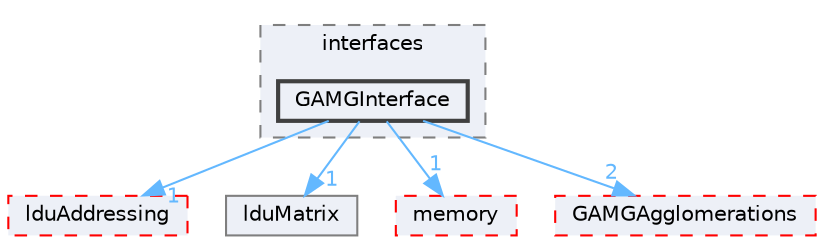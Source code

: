 digraph "src/OpenFOAM/matrices/lduMatrix/solvers/GAMG/interfaces/GAMGInterface"
{
 // LATEX_PDF_SIZE
  bgcolor="transparent";
  edge [fontname=Helvetica,fontsize=10,labelfontname=Helvetica,labelfontsize=10];
  node [fontname=Helvetica,fontsize=10,shape=box,height=0.2,width=0.4];
  compound=true
  subgraph clusterdir_354e0e3f4a321ccc8878de612aa38840 {
    graph [ bgcolor="#edf0f7", pencolor="grey50", label="interfaces", fontname=Helvetica,fontsize=10 style="filled,dashed", URL="dir_354e0e3f4a321ccc8878de612aa38840.html",tooltip=""]
  dir_da3433395e359af1783e5baa6b094d5b [label="GAMGInterface", fillcolor="#edf0f7", color="grey25", style="filled,bold", URL="dir_da3433395e359af1783e5baa6b094d5b.html",tooltip=""];
  }
  dir_12547202c65033a69d4e18947f2fbe2a [label="lduAddressing", fillcolor="#edf0f7", color="red", style="filled,dashed", URL="dir_12547202c65033a69d4e18947f2fbe2a.html",tooltip=""];
  dir_1ce70feb2b06c30ebd4091245573b99e [label="lduMatrix", fillcolor="#edf0f7", color="grey50", style="filled", URL="dir_1ce70feb2b06c30ebd4091245573b99e.html",tooltip=""];
  dir_385a22dcc2f7120acb0f1a7a832b3b8d [label="memory", fillcolor="#edf0f7", color="red", style="filled,dashed", URL="dir_385a22dcc2f7120acb0f1a7a832b3b8d.html",tooltip=""];
  dir_a924fc5b9b02d4bfaf9b6fb6bcc671ab [label="GAMGAgglomerations", fillcolor="#edf0f7", color="red", style="filled,dashed", URL="dir_a924fc5b9b02d4bfaf9b6fb6bcc671ab.html",tooltip=""];
  dir_da3433395e359af1783e5baa6b094d5b->dir_12547202c65033a69d4e18947f2fbe2a [headlabel="1", labeldistance=1.5 headhref="dir_001580_002109.html" href="dir_001580_002109.html" color="steelblue1" fontcolor="steelblue1"];
  dir_da3433395e359af1783e5baa6b094d5b->dir_1ce70feb2b06c30ebd4091245573b99e [headlabel="1", labeldistance=1.5 headhref="dir_001580_002118.html" href="dir_001580_002118.html" color="steelblue1" fontcolor="steelblue1"];
  dir_da3433395e359af1783e5baa6b094d5b->dir_385a22dcc2f7120acb0f1a7a832b3b8d [headlabel="1", labeldistance=1.5 headhref="dir_001580_002352.html" href="dir_001580_002352.html" color="steelblue1" fontcolor="steelblue1"];
  dir_da3433395e359af1783e5baa6b094d5b->dir_a924fc5b9b02d4bfaf9b6fb6bcc671ab [headlabel="2", labeldistance=1.5 headhref="dir_001580_001579.html" href="dir_001580_001579.html" color="steelblue1" fontcolor="steelblue1"];
}
